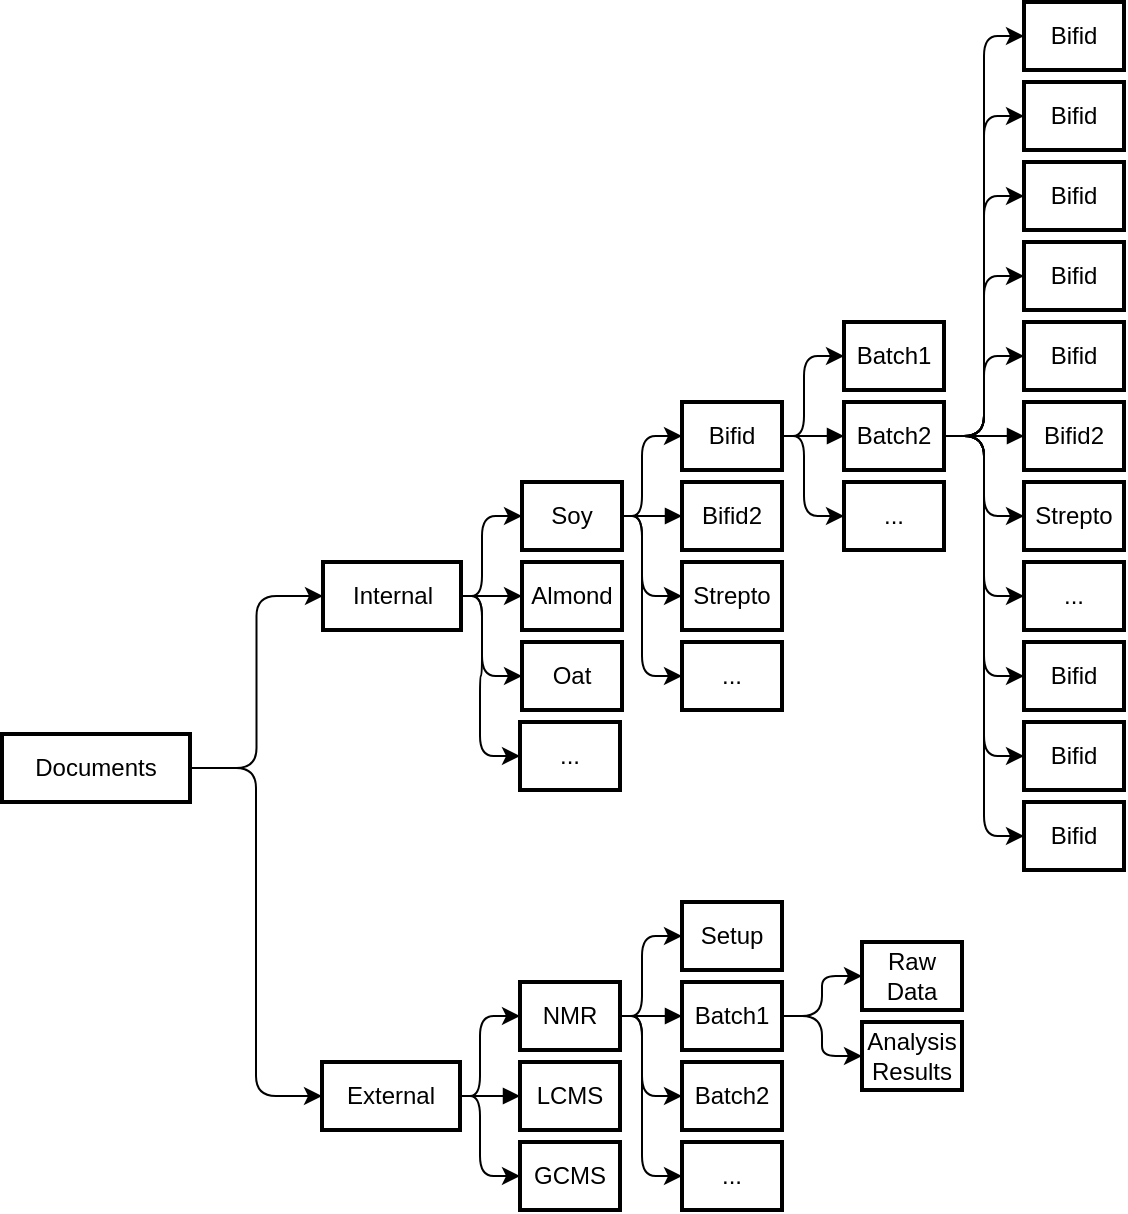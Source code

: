 <mxfile version="22.1.18" type="github">
  <diagram name="Page-1" id="PwfnWvD9wjche3ETHrIq">
    <mxGraphModel dx="1831" dy="1816" grid="1" gridSize="10" guides="1" tooltips="1" connect="1" arrows="1" fold="1" page="1" pageScale="1" pageWidth="827" pageHeight="1169" math="0" shadow="0">
      <root>
        <mxCell id="0" />
        <mxCell id="1" parent="0" />
        <mxCell id="RsjYX8GhMbYGZVRRr3Kg-16" style="edgeStyle=orthogonalEdgeStyle;rounded=1;orthogonalLoop=1;jettySize=auto;html=1;exitX=1;exitY=0.5;exitDx=0;exitDy=0;entryX=0;entryY=0.5;entryDx=0;entryDy=0;curved=0;" edge="1" parent="1" source="2" target="3">
          <mxGeometry relative="1" as="geometry" />
        </mxCell>
        <mxCell id="2" value="Documents" style="whiteSpace=wrap;strokeWidth=2;" parent="1" vertex="1">
          <mxGeometry x="-160" y="136" width="94" height="34" as="geometry" />
        </mxCell>
        <mxCell id="RsjYX8GhMbYGZVRRr3Kg-44" style="edgeStyle=orthogonalEdgeStyle;rounded=0;orthogonalLoop=1;jettySize=auto;html=1;exitX=1;exitY=0.5;exitDx=0;exitDy=0;entryX=0;entryY=0.5;entryDx=0;entryDy=0;" edge="1" parent="1" source="3" target="RsjYX8GhMbYGZVRRr3Kg-18">
          <mxGeometry relative="1" as="geometry" />
        </mxCell>
        <mxCell id="RsjYX8GhMbYGZVRRr3Kg-49" style="edgeStyle=orthogonalEdgeStyle;rounded=1;orthogonalLoop=1;jettySize=auto;html=1;exitX=1;exitY=0.5;exitDx=0;exitDy=0;entryX=0;entryY=0.5;entryDx=0;entryDy=0;curved=0;" edge="1" parent="1" source="3" target="6">
          <mxGeometry relative="1" as="geometry">
            <Array as="points">
              <mxPoint x="80" y="67" />
              <mxPoint x="80" y="27" />
            </Array>
          </mxGeometry>
        </mxCell>
        <mxCell id="RsjYX8GhMbYGZVRRr3Kg-51" style="edgeStyle=orthogonalEdgeStyle;rounded=1;orthogonalLoop=1;jettySize=auto;html=1;exitX=1;exitY=0.5;exitDx=0;exitDy=0;entryX=0;entryY=0.5;entryDx=0;entryDy=0;curved=0;" edge="1" parent="1" source="3" target="RsjYX8GhMbYGZVRRr3Kg-20">
          <mxGeometry relative="1" as="geometry">
            <Array as="points">
              <mxPoint x="80" y="67" />
              <mxPoint x="80" y="107" />
            </Array>
          </mxGeometry>
        </mxCell>
        <mxCell id="RsjYX8GhMbYGZVRRr3Kg-69" style="edgeStyle=orthogonalEdgeStyle;rounded=1;orthogonalLoop=1;jettySize=auto;html=1;exitX=1;exitY=0.5;exitDx=0;exitDy=0;entryX=0;entryY=0.5;entryDx=0;entryDy=0;curved=0;" edge="1" parent="1" source="3" target="RsjYX8GhMbYGZVRRr3Kg-68">
          <mxGeometry relative="1" as="geometry">
            <Array as="points">
              <mxPoint x="80" y="67" />
              <mxPoint x="80" y="107" />
              <mxPoint x="79" y="107" />
              <mxPoint x="79" y="147" />
            </Array>
          </mxGeometry>
        </mxCell>
        <mxCell id="3" value="Internal" style="whiteSpace=wrap;strokeWidth=2;" parent="1" vertex="1">
          <mxGeometry x="0.5" y="50" width="69" height="34" as="geometry" />
        </mxCell>
        <mxCell id="RsjYX8GhMbYGZVRRr3Kg-58" style="edgeStyle=orthogonalEdgeStyle;rounded=1;orthogonalLoop=1;jettySize=auto;html=1;exitX=1;exitY=0.5;exitDx=0;exitDy=0;entryX=0;entryY=0.5;entryDx=0;entryDy=0;curved=0;" edge="1" parent="1" source="5" target="RsjYX8GhMbYGZVRRr3Kg-22">
          <mxGeometry relative="1" as="geometry">
            <Array as="points">
              <mxPoint x="79" y="317" />
              <mxPoint x="79" y="277" />
            </Array>
          </mxGeometry>
        </mxCell>
        <mxCell id="RsjYX8GhMbYGZVRRr3Kg-59" style="edgeStyle=orthogonalEdgeStyle;rounded=1;orthogonalLoop=1;jettySize=auto;html=1;exitX=1;exitY=0.5;exitDx=0;exitDy=0;entryX=0;entryY=0.5;entryDx=0;entryDy=0;curved=0;" edge="1" parent="1" source="5" target="RsjYX8GhMbYGZVRRr3Kg-26">
          <mxGeometry relative="1" as="geometry">
            <Array as="points">
              <mxPoint x="79" y="317" />
              <mxPoint x="79" y="357" />
            </Array>
          </mxGeometry>
        </mxCell>
        <mxCell id="5" value="External" style="whiteSpace=wrap;strokeWidth=2;" parent="1" vertex="1">
          <mxGeometry y="300" width="69" height="34" as="geometry" />
        </mxCell>
        <mxCell id="RsjYX8GhMbYGZVRRr3Kg-62" style="edgeStyle=orthogonalEdgeStyle;rounded=1;orthogonalLoop=1;jettySize=auto;html=1;exitX=1;exitY=0.5;exitDx=0;exitDy=0;entryX=0;entryY=0.5;entryDx=0;entryDy=0;curved=0;" edge="1" parent="1" source="6" target="RsjYX8GhMbYGZVRRr3Kg-28">
          <mxGeometry relative="1" as="geometry">
            <Array as="points">
              <mxPoint x="160" y="27" />
              <mxPoint x="160" y="-13" />
            </Array>
          </mxGeometry>
        </mxCell>
        <mxCell id="RsjYX8GhMbYGZVRRr3Kg-63" style="edgeStyle=orthogonalEdgeStyle;rounded=1;orthogonalLoop=1;jettySize=auto;html=1;exitX=1;exitY=0.5;exitDx=0;exitDy=0;entryX=0;entryY=0.5;entryDx=0;entryDy=0;curved=0;" edge="1" parent="1" source="6" target="RsjYX8GhMbYGZVRRr3Kg-32">
          <mxGeometry relative="1" as="geometry">
            <Array as="points">
              <mxPoint x="160" y="27" />
              <mxPoint x="160" y="67" />
            </Array>
          </mxGeometry>
        </mxCell>
        <mxCell id="RsjYX8GhMbYGZVRRr3Kg-66" style="edgeStyle=orthogonalEdgeStyle;rounded=1;orthogonalLoop=1;jettySize=auto;html=1;exitX=1;exitY=0.5;exitDx=0;exitDy=0;entryX=0;entryY=0.5;entryDx=0;entryDy=0;curved=0;" edge="1" parent="1" source="6" target="RsjYX8GhMbYGZVRRr3Kg-65">
          <mxGeometry relative="1" as="geometry">
            <Array as="points">
              <mxPoint x="160" y="27" />
              <mxPoint x="160" y="107" />
            </Array>
          </mxGeometry>
        </mxCell>
        <mxCell id="6" value="Soy" style="whiteSpace=wrap;strokeWidth=2;" parent="1" vertex="1">
          <mxGeometry x="100" y="10" width="50" height="34" as="geometry" />
        </mxCell>
        <mxCell id="RsjYX8GhMbYGZVRRr3Kg-17" style="edgeStyle=orthogonalEdgeStyle;rounded=1;orthogonalLoop=1;jettySize=auto;html=1;exitX=1;exitY=0.5;exitDx=0;exitDy=0;entryX=0;entryY=0.5;entryDx=0;entryDy=0;curved=0;" edge="1" parent="1" source="2" target="5">
          <mxGeometry relative="1" as="geometry">
            <mxPoint x="-76" y="137" as="sourcePoint" />
            <mxPoint x="11" y="77" as="targetPoint" />
          </mxGeometry>
        </mxCell>
        <mxCell id="RsjYX8GhMbYGZVRRr3Kg-18" value="Almond" style="whiteSpace=wrap;strokeWidth=2;" vertex="1" parent="1">
          <mxGeometry x="100" y="50" width="50" height="34" as="geometry" />
        </mxCell>
        <mxCell id="RsjYX8GhMbYGZVRRr3Kg-20" value="Oat" style="whiteSpace=wrap;strokeWidth=2;" vertex="1" parent="1">
          <mxGeometry x="100" y="90" width="50" height="34" as="geometry" />
        </mxCell>
        <mxCell id="RsjYX8GhMbYGZVRRr3Kg-60" style="edgeStyle=orthogonalEdgeStyle;rounded=1;orthogonalLoop=1;jettySize=auto;html=1;exitX=1;exitY=0.5;exitDx=0;exitDy=0;entryX=0;entryY=0.5;entryDx=0;entryDy=0;curved=0;" edge="1" parent="1" source="RsjYX8GhMbYGZVRRr3Kg-22" target="RsjYX8GhMbYGZVRRr3Kg-34">
          <mxGeometry relative="1" as="geometry">
            <Array as="points">
              <mxPoint x="160" y="277" />
              <mxPoint x="160" y="237" />
            </Array>
          </mxGeometry>
        </mxCell>
        <mxCell id="RsjYX8GhMbYGZVRRr3Kg-61" style="edgeStyle=orthogonalEdgeStyle;rounded=1;orthogonalLoop=1;jettySize=auto;html=1;exitX=1;exitY=0.5;exitDx=0;exitDy=0;entryX=0;entryY=0.5;entryDx=0;entryDy=0;curved=0;" edge="1" parent="1" source="RsjYX8GhMbYGZVRRr3Kg-22" target="RsjYX8GhMbYGZVRRr3Kg-38">
          <mxGeometry relative="1" as="geometry">
            <Array as="points">
              <mxPoint x="160" y="277" />
              <mxPoint x="160" y="317" />
            </Array>
          </mxGeometry>
        </mxCell>
        <mxCell id="RsjYX8GhMbYGZVRRr3Kg-70" style="edgeStyle=orthogonalEdgeStyle;rounded=1;orthogonalLoop=1;jettySize=auto;html=1;exitX=1;exitY=0.5;exitDx=0;exitDy=0;entryX=0;entryY=0.5;entryDx=0;entryDy=0;curved=0;" edge="1" parent="1" source="RsjYX8GhMbYGZVRRr3Kg-22" target="RsjYX8GhMbYGZVRRr3Kg-67">
          <mxGeometry relative="1" as="geometry">
            <Array as="points">
              <mxPoint x="160" y="277" />
              <mxPoint x="160" y="357" />
            </Array>
          </mxGeometry>
        </mxCell>
        <mxCell id="RsjYX8GhMbYGZVRRr3Kg-22" value="NMR" style="whiteSpace=wrap;strokeWidth=2;" vertex="1" parent="1">
          <mxGeometry x="99" y="260" width="50" height="34" as="geometry" />
        </mxCell>
        <mxCell id="RsjYX8GhMbYGZVRRr3Kg-24" value="LCMS" style="whiteSpace=wrap;strokeWidth=2;" vertex="1" parent="1">
          <mxGeometry x="99" y="300" width="50" height="34" as="geometry" />
        </mxCell>
        <mxCell id="RsjYX8GhMbYGZVRRr3Kg-25" value="" style="curved=0;startArrow=none;endArrow=block;entryX=0;entryY=0.5;entryDx=0;entryDy=0;rounded=1;" edge="1" parent="1" target="RsjYX8GhMbYGZVRRr3Kg-24">
          <mxGeometry relative="1" as="geometry">
            <Array as="points" />
            <mxPoint x="69" y="317" as="sourcePoint" />
            <mxPoint x="109" y="327" as="targetPoint" />
          </mxGeometry>
        </mxCell>
        <mxCell id="RsjYX8GhMbYGZVRRr3Kg-26" value="GCMS" style="whiteSpace=wrap;strokeWidth=2;" vertex="1" parent="1">
          <mxGeometry x="99" y="340" width="50" height="34" as="geometry" />
        </mxCell>
        <mxCell id="RsjYX8GhMbYGZVRRr3Kg-86" style="edgeStyle=orthogonalEdgeStyle;rounded=1;orthogonalLoop=1;jettySize=auto;html=1;exitX=1;exitY=0.5;exitDx=0;exitDy=0;entryX=0;entryY=0.5;entryDx=0;entryDy=0;strokeColor=none;curved=0;" edge="1" parent="1" target="RsjYX8GhMbYGZVRRr3Kg-81">
          <mxGeometry relative="1" as="geometry">
            <mxPoint x="311" y="-13.0" as="sourcePoint" />
          </mxGeometry>
        </mxCell>
        <mxCell id="RsjYX8GhMbYGZVRRr3Kg-93" style="edgeStyle=orthogonalEdgeStyle;rounded=1;orthogonalLoop=1;jettySize=auto;html=1;exitX=1;exitY=0.5;exitDx=0;exitDy=0;entryX=0;entryY=0.5;entryDx=0;entryDy=0;curved=0;" edge="1" parent="1" target="RsjYX8GhMbYGZVRRr3Kg-90">
          <mxGeometry relative="1" as="geometry">
            <mxPoint x="311" y="-13.0" as="sourcePoint" />
            <Array as="points">
              <mxPoint x="331" y="-13" />
              <mxPoint x="331" y="-213" />
            </Array>
          </mxGeometry>
        </mxCell>
        <mxCell id="RsjYX8GhMbYGZVRRr3Kg-28" value="Bifid" style="whiteSpace=wrap;strokeWidth=2;" vertex="1" parent="1">
          <mxGeometry x="180" y="-30" width="50" height="34" as="geometry" />
        </mxCell>
        <mxCell id="RsjYX8GhMbYGZVRRr3Kg-30" value="Bifid2" style="whiteSpace=wrap;strokeWidth=2;" vertex="1" parent="1">
          <mxGeometry x="180" y="10" width="50" height="34" as="geometry" />
        </mxCell>
        <mxCell id="RsjYX8GhMbYGZVRRr3Kg-31" value="" style="curved=0;startArrow=none;endArrow=block;entryX=0;entryY=0.5;entryDx=0;entryDy=0;rounded=1;" edge="1" parent="1" target="RsjYX8GhMbYGZVRRr3Kg-30">
          <mxGeometry relative="1" as="geometry">
            <Array as="points" />
            <mxPoint x="150" y="27" as="sourcePoint" />
            <mxPoint x="190" y="37" as="targetPoint" />
          </mxGeometry>
        </mxCell>
        <mxCell id="RsjYX8GhMbYGZVRRr3Kg-32" value="Strepto" style="whiteSpace=wrap;strokeWidth=2;" vertex="1" parent="1">
          <mxGeometry x="180" y="50" width="50" height="34" as="geometry" />
        </mxCell>
        <mxCell id="RsjYX8GhMbYGZVRRr3Kg-34" value="Setup" style="whiteSpace=wrap;strokeWidth=2;" vertex="1" parent="1">
          <mxGeometry x="180" y="220" width="50" height="34" as="geometry" />
        </mxCell>
        <mxCell id="RsjYX8GhMbYGZVRRr3Kg-42" value="" style="edgeStyle=orthogonalEdgeStyle;rounded=1;orthogonalLoop=1;jettySize=auto;html=1;curved=0;" edge="1" parent="1" source="RsjYX8GhMbYGZVRRr3Kg-36" target="RsjYX8GhMbYGZVRRr3Kg-41">
          <mxGeometry relative="1" as="geometry" />
        </mxCell>
        <mxCell id="RsjYX8GhMbYGZVRRr3Kg-36" value="Batch1" style="whiteSpace=wrap;strokeWidth=2;" vertex="1" parent="1">
          <mxGeometry x="180" y="260" width="50" height="34" as="geometry" />
        </mxCell>
        <mxCell id="RsjYX8GhMbYGZVRRr3Kg-37" value="" style="curved=0;startArrow=none;endArrow=block;entryX=0;entryY=0.5;entryDx=0;entryDy=0;rounded=1;" edge="1" parent="1" target="RsjYX8GhMbYGZVRRr3Kg-36">
          <mxGeometry relative="1" as="geometry">
            <Array as="points" />
            <mxPoint x="150" y="277" as="sourcePoint" />
            <mxPoint x="190" y="287" as="targetPoint" />
          </mxGeometry>
        </mxCell>
        <mxCell id="RsjYX8GhMbYGZVRRr3Kg-38" value="Batch2" style="whiteSpace=wrap;strokeWidth=2;" vertex="1" parent="1">
          <mxGeometry x="180" y="300" width="50" height="34" as="geometry" />
        </mxCell>
        <mxCell id="RsjYX8GhMbYGZVRRr3Kg-40" value="Raw Data" style="whiteSpace=wrap;strokeWidth=2;" vertex="1" parent="1">
          <mxGeometry x="270" y="240" width="50" height="34" as="geometry" />
        </mxCell>
        <mxCell id="RsjYX8GhMbYGZVRRr3Kg-41" value="Analysis Results" style="whiteSpace=wrap;strokeWidth=2;" vertex="1" parent="1">
          <mxGeometry x="270" y="280" width="50" height="34" as="geometry" />
        </mxCell>
        <mxCell id="RsjYX8GhMbYGZVRRr3Kg-43" value="" style="edgeStyle=orthogonalEdgeStyle;rounded=1;orthogonalLoop=1;jettySize=auto;html=1;exitX=1;exitY=0.5;exitDx=0;exitDy=0;entryX=0;entryY=0.5;entryDx=0;entryDy=0;curved=0;" edge="1" parent="1" source="RsjYX8GhMbYGZVRRr3Kg-36" target="RsjYX8GhMbYGZVRRr3Kg-40">
          <mxGeometry relative="1" as="geometry">
            <mxPoint x="240" y="287" as="sourcePoint" />
            <mxPoint x="270" y="307" as="targetPoint" />
            <Array as="points">
              <mxPoint x="250" y="277" />
              <mxPoint x="250" y="257" />
            </Array>
          </mxGeometry>
        </mxCell>
        <mxCell id="RsjYX8GhMbYGZVRRr3Kg-65" value="..." style="whiteSpace=wrap;strokeWidth=2;" vertex="1" parent="1">
          <mxGeometry x="180" y="90" width="50" height="34" as="geometry" />
        </mxCell>
        <mxCell id="RsjYX8GhMbYGZVRRr3Kg-67" value="..." style="whiteSpace=wrap;strokeWidth=2;" vertex="1" parent="1">
          <mxGeometry x="180" y="340" width="50" height="34" as="geometry" />
        </mxCell>
        <mxCell id="RsjYX8GhMbYGZVRRr3Kg-68" value="..." style="whiteSpace=wrap;strokeWidth=2;" vertex="1" parent="1">
          <mxGeometry x="99" y="130" width="50" height="34" as="geometry" />
        </mxCell>
        <mxCell id="RsjYX8GhMbYGZVRRr3Kg-71" style="edgeStyle=orthogonalEdgeStyle;rounded=1;orthogonalLoop=1;jettySize=auto;html=1;exitX=1;exitY=0.5;exitDx=0;exitDy=0;entryX=0;entryY=0.5;entryDx=0;entryDy=0;curved=0;" edge="1" parent="1" target="RsjYX8GhMbYGZVRRr3Kg-74">
          <mxGeometry relative="1" as="geometry">
            <mxPoint x="311" y="-13" as="sourcePoint" />
            <Array as="points">
              <mxPoint x="331" y="-13" />
              <mxPoint x="331" y="-53" />
            </Array>
          </mxGeometry>
        </mxCell>
        <mxCell id="RsjYX8GhMbYGZVRRr3Kg-74" value="Bifid" style="whiteSpace=wrap;strokeWidth=2;" vertex="1" parent="1">
          <mxGeometry x="351" y="-70" width="50" height="34" as="geometry" />
        </mxCell>
        <mxCell id="RsjYX8GhMbYGZVRRr3Kg-75" value="Bifid2" style="whiteSpace=wrap;strokeWidth=2;" vertex="1" parent="1">
          <mxGeometry x="351" y="-30" width="50" height="34" as="geometry" />
        </mxCell>
        <mxCell id="RsjYX8GhMbYGZVRRr3Kg-76" value="" style="curved=0;startArrow=none;endArrow=block;entryX=0;entryY=0.5;entryDx=0;entryDy=0;rounded=1;" edge="1" parent="1" target="RsjYX8GhMbYGZVRRr3Kg-75">
          <mxGeometry relative="1" as="geometry">
            <Array as="points" />
            <mxPoint x="311" y="-13" as="sourcePoint" />
            <mxPoint x="351" y="-3" as="targetPoint" />
          </mxGeometry>
        </mxCell>
        <mxCell id="RsjYX8GhMbYGZVRRr3Kg-77" value="Strepto" style="whiteSpace=wrap;strokeWidth=2;" vertex="1" parent="1">
          <mxGeometry x="351" y="10" width="50" height="34" as="geometry" />
        </mxCell>
        <mxCell id="RsjYX8GhMbYGZVRRr3Kg-78" value="..." style="whiteSpace=wrap;strokeWidth=2;" vertex="1" parent="1">
          <mxGeometry x="351" y="50" width="50" height="34" as="geometry" />
        </mxCell>
        <mxCell id="RsjYX8GhMbYGZVRRr3Kg-79" value="Bifid" style="whiteSpace=wrap;strokeWidth=2;" vertex="1" parent="1">
          <mxGeometry x="351" y="-190" width="50" height="34" as="geometry" />
        </mxCell>
        <mxCell id="RsjYX8GhMbYGZVRRr3Kg-80" value="Bifid" style="whiteSpace=wrap;strokeWidth=2;" vertex="1" parent="1">
          <mxGeometry x="351" y="-150" width="50" height="34" as="geometry" />
        </mxCell>
        <mxCell id="RsjYX8GhMbYGZVRRr3Kg-81" value="Bifid" style="whiteSpace=wrap;strokeWidth=2;" vertex="1" parent="1">
          <mxGeometry x="351" y="-110" width="50" height="34" as="geometry" />
        </mxCell>
        <mxCell id="RsjYX8GhMbYGZVRRr3Kg-82" value="Bifid" style="whiteSpace=wrap;strokeWidth=2;" vertex="1" parent="1">
          <mxGeometry x="351" y="130" width="50" height="34" as="geometry" />
        </mxCell>
        <mxCell id="RsjYX8GhMbYGZVRRr3Kg-83" value="Bifid" style="whiteSpace=wrap;strokeWidth=2;" vertex="1" parent="1">
          <mxGeometry x="351" y="90" width="50" height="34" as="geometry" />
        </mxCell>
        <mxCell id="RsjYX8GhMbYGZVRRr3Kg-90" value="Bifid" style="whiteSpace=wrap;strokeWidth=2;" vertex="1" parent="1">
          <mxGeometry x="351" y="-230" width="50" height="34" as="geometry" />
        </mxCell>
        <mxCell id="RsjYX8GhMbYGZVRRr3Kg-91" value="Bifid" style="whiteSpace=wrap;strokeWidth=2;" vertex="1" parent="1">
          <mxGeometry x="351" y="170" width="50" height="34" as="geometry" />
        </mxCell>
        <mxCell id="RsjYX8GhMbYGZVRRr3Kg-94" style="edgeStyle=orthogonalEdgeStyle;rounded=1;orthogonalLoop=1;jettySize=auto;html=1;exitX=1;exitY=0.5;exitDx=0;exitDy=0;entryX=0;entryY=0.5;entryDx=0;entryDy=0;curved=0;" edge="1" parent="1" target="RsjYX8GhMbYGZVRRr3Kg-97">
          <mxGeometry relative="1" as="geometry">
            <mxPoint x="230" y="-13" as="sourcePoint" />
            <Array as="points">
              <mxPoint x="241" y="-13" />
              <mxPoint x="241" y="-53" />
            </Array>
          </mxGeometry>
        </mxCell>
        <mxCell id="RsjYX8GhMbYGZVRRr3Kg-95" style="edgeStyle=orthogonalEdgeStyle;rounded=1;orthogonalLoop=1;jettySize=auto;html=1;exitX=1;exitY=0.5;exitDx=0;exitDy=0;entryX=0;entryY=0.5;entryDx=0;entryDy=0;curved=0;" edge="1" parent="1" target="RsjYX8GhMbYGZVRRr3Kg-100">
          <mxGeometry relative="1" as="geometry">
            <mxPoint x="230" y="-13" as="sourcePoint" />
            <Array as="points">
              <mxPoint x="241" y="-13" />
              <mxPoint x="241" y="27" />
            </Array>
          </mxGeometry>
        </mxCell>
        <mxCell id="RsjYX8GhMbYGZVRRr3Kg-97" value="Batch1" style="whiteSpace=wrap;strokeWidth=2;" vertex="1" parent="1">
          <mxGeometry x="261" y="-70" width="50" height="34" as="geometry" />
        </mxCell>
        <mxCell id="RsjYX8GhMbYGZVRRr3Kg-103" style="edgeStyle=orthogonalEdgeStyle;rounded=1;orthogonalLoop=1;jettySize=auto;html=1;exitX=1;exitY=0.5;exitDx=0;exitDy=0;entryX=0;entryY=0.5;entryDx=0;entryDy=0;curved=0;" edge="1" parent="1" source="RsjYX8GhMbYGZVRRr3Kg-98" target="RsjYX8GhMbYGZVRRr3Kg-79">
          <mxGeometry relative="1" as="geometry" />
        </mxCell>
        <mxCell id="RsjYX8GhMbYGZVRRr3Kg-104" style="edgeStyle=orthogonalEdgeStyle;rounded=1;orthogonalLoop=1;jettySize=auto;html=1;exitX=1;exitY=0.5;exitDx=0;exitDy=0;entryX=0;entryY=0.5;entryDx=0;entryDy=0;curved=0;" edge="1" parent="1" source="RsjYX8GhMbYGZVRRr3Kg-98" target="RsjYX8GhMbYGZVRRr3Kg-80">
          <mxGeometry relative="1" as="geometry" />
        </mxCell>
        <mxCell id="RsjYX8GhMbYGZVRRr3Kg-105" style="edgeStyle=orthogonalEdgeStyle;rounded=1;orthogonalLoop=1;jettySize=auto;html=1;exitX=1;exitY=0.5;exitDx=0;exitDy=0;entryX=0;entryY=0.5;entryDx=0;entryDy=0;curved=0;" edge="1" parent="1" source="RsjYX8GhMbYGZVRRr3Kg-98" target="RsjYX8GhMbYGZVRRr3Kg-81">
          <mxGeometry relative="1" as="geometry" />
        </mxCell>
        <mxCell id="RsjYX8GhMbYGZVRRr3Kg-106" style="edgeStyle=orthogonalEdgeStyle;rounded=1;orthogonalLoop=1;jettySize=auto;html=1;exitX=1;exitY=0.5;exitDx=0;exitDy=0;entryX=0;entryY=0.5;entryDx=0;entryDy=0;curved=0;" edge="1" parent="1" source="RsjYX8GhMbYGZVRRr3Kg-98" target="RsjYX8GhMbYGZVRRr3Kg-78">
          <mxGeometry relative="1" as="geometry" />
        </mxCell>
        <mxCell id="RsjYX8GhMbYGZVRRr3Kg-107" style="edgeStyle=orthogonalEdgeStyle;rounded=1;orthogonalLoop=1;jettySize=auto;html=1;exitX=1;exitY=0.5;exitDx=0;exitDy=0;entryX=0;entryY=0.5;entryDx=0;entryDy=0;curved=0;" edge="1" parent="1" source="RsjYX8GhMbYGZVRRr3Kg-98" target="RsjYX8GhMbYGZVRRr3Kg-83">
          <mxGeometry relative="1" as="geometry" />
        </mxCell>
        <mxCell id="RsjYX8GhMbYGZVRRr3Kg-108" style="edgeStyle=orthogonalEdgeStyle;rounded=1;orthogonalLoop=1;jettySize=auto;html=1;exitX=1;exitY=0.5;exitDx=0;exitDy=0;entryX=0;entryY=0.5;entryDx=0;entryDy=0;curved=0;" edge="1" parent="1" source="RsjYX8GhMbYGZVRRr3Kg-98" target="RsjYX8GhMbYGZVRRr3Kg-82">
          <mxGeometry relative="1" as="geometry" />
        </mxCell>
        <mxCell id="RsjYX8GhMbYGZVRRr3Kg-109" style="edgeStyle=orthogonalEdgeStyle;rounded=1;orthogonalLoop=1;jettySize=auto;html=1;exitX=1;exitY=0.5;exitDx=0;exitDy=0;entryX=0;entryY=0.5;entryDx=0;entryDy=0;curved=0;" edge="1" parent="1" source="RsjYX8GhMbYGZVRRr3Kg-98" target="RsjYX8GhMbYGZVRRr3Kg-91">
          <mxGeometry relative="1" as="geometry" />
        </mxCell>
        <mxCell id="RsjYX8GhMbYGZVRRr3Kg-110" style="edgeStyle=orthogonalEdgeStyle;rounded=1;orthogonalLoop=1;jettySize=auto;html=1;exitX=1;exitY=0.5;exitDx=0;exitDy=0;entryX=0;entryY=0.5;entryDx=0;entryDy=0;curved=0;" edge="1" parent="1" source="RsjYX8GhMbYGZVRRr3Kg-98" target="RsjYX8GhMbYGZVRRr3Kg-77">
          <mxGeometry relative="1" as="geometry" />
        </mxCell>
        <mxCell id="RsjYX8GhMbYGZVRRr3Kg-98" value="Batch2" style="whiteSpace=wrap;strokeWidth=2;" vertex="1" parent="1">
          <mxGeometry x="261" y="-30" width="50" height="34" as="geometry" />
        </mxCell>
        <mxCell id="RsjYX8GhMbYGZVRRr3Kg-99" value="" style="curved=0;startArrow=none;endArrow=block;entryX=0;entryY=0.5;entryDx=0;entryDy=0;rounded=1;" edge="1" parent="1" target="RsjYX8GhMbYGZVRRr3Kg-98">
          <mxGeometry relative="1" as="geometry">
            <Array as="points" />
            <mxPoint x="231" y="-13" as="sourcePoint" />
            <mxPoint x="271" y="-3" as="targetPoint" />
          </mxGeometry>
        </mxCell>
        <mxCell id="RsjYX8GhMbYGZVRRr3Kg-100" value="..." style="whiteSpace=wrap;strokeWidth=2;" vertex="1" parent="1">
          <mxGeometry x="261" y="10" width="50" height="34" as="geometry" />
        </mxCell>
      </root>
    </mxGraphModel>
  </diagram>
</mxfile>
